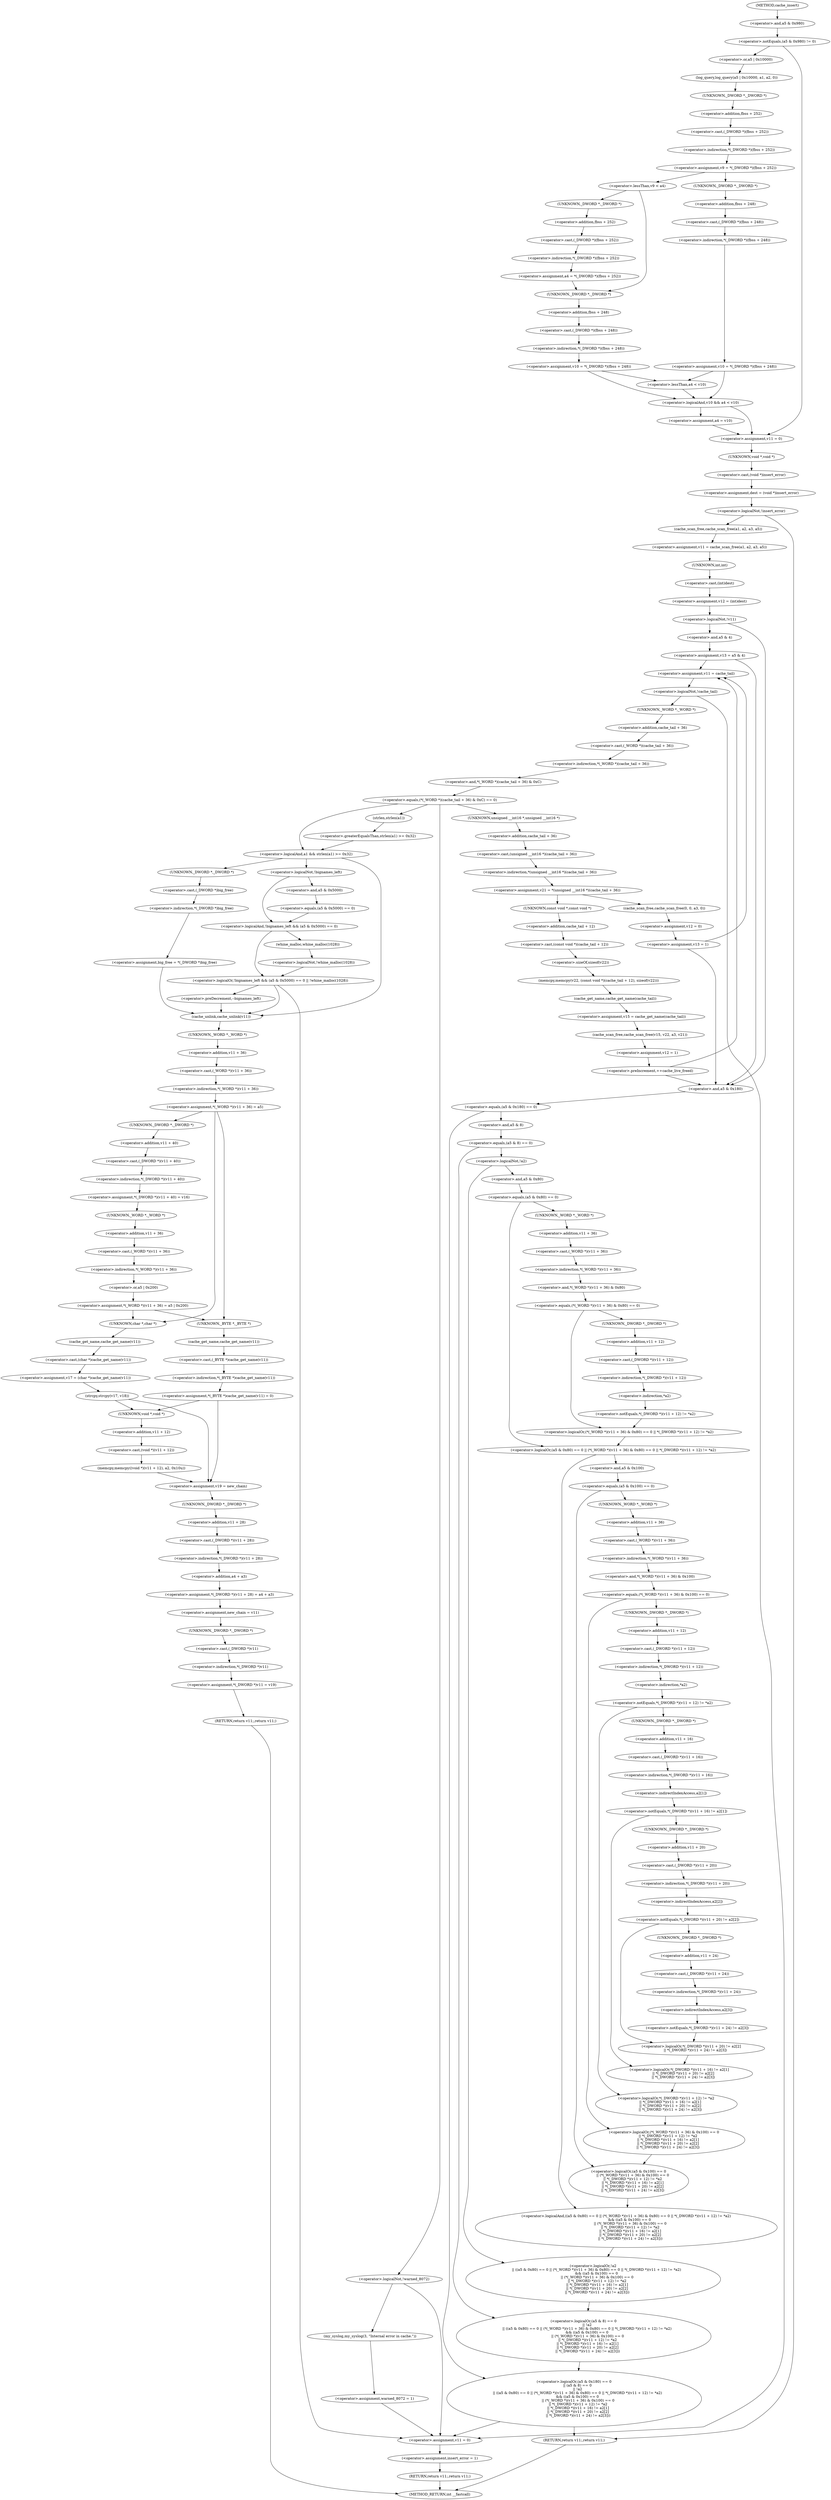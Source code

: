 digraph cache_insert {  
"1000135" [label = "(<operator>.notEquals,(a5 & 0x980) != 0)" ]
"1000136" [label = "(<operator>.and,a5 & 0x980)" ]
"1000141" [label = "(log_query,log_query(a5 | 0x10000, a1, a2, 0))" ]
"1000142" [label = "(<operator>.or,a5 | 0x10000)" ]
"1000148" [label = "(<operator>.assignment,v9 = *(_DWORD *)(fbss + 252))" ]
"1000150" [label = "(<operator>.indirection,*(_DWORD *)(fbss + 252))" ]
"1000151" [label = "(<operator>.cast,(_DWORD *)(fbss + 252))" ]
"1000152" [label = "(UNKNOWN,_DWORD *,_DWORD *)" ]
"1000153" [label = "(<operator>.addition,fbss + 252)" ]
"1000160" [label = "(<operator>.lessThan,v9 < a4)" ]
"1000163" [label = "(<operator>.assignment,a4 = *(_DWORD *)(fbss + 252))" ]
"1000165" [label = "(<operator>.indirection,*(_DWORD *)(fbss + 252))" ]
"1000166" [label = "(<operator>.cast,(_DWORD *)(fbss + 252))" ]
"1000167" [label = "(UNKNOWN,_DWORD *,_DWORD *)" ]
"1000168" [label = "(<operator>.addition,fbss + 252)" ]
"1000171" [label = "(<operator>.assignment,v10 = *(_DWORD *)(fbss + 248))" ]
"1000173" [label = "(<operator>.indirection,*(_DWORD *)(fbss + 248))" ]
"1000174" [label = "(<operator>.cast,(_DWORD *)(fbss + 248))" ]
"1000175" [label = "(UNKNOWN,_DWORD *,_DWORD *)" ]
"1000176" [label = "(<operator>.addition,fbss + 248)" ]
"1000181" [label = "(<operator>.assignment,v10 = *(_DWORD *)(fbss + 248))" ]
"1000183" [label = "(<operator>.indirection,*(_DWORD *)(fbss + 248))" ]
"1000184" [label = "(<operator>.cast,(_DWORD *)(fbss + 248))" ]
"1000185" [label = "(UNKNOWN,_DWORD *,_DWORD *)" ]
"1000186" [label = "(<operator>.addition,fbss + 248)" ]
"1000190" [label = "(<operator>.logicalAnd,v10 && a4 < v10)" ]
"1000192" [label = "(<operator>.lessThan,a4 < v10)" ]
"1000195" [label = "(<operator>.assignment,a4 = v10)" ]
"1000198" [label = "(<operator>.assignment,v11 = 0)" ]
"1000201" [label = "(<operator>.assignment,dest = (void *)insert_error)" ]
"1000203" [label = "(<operator>.cast,(void *)insert_error)" ]
"1000204" [label = "(UNKNOWN,void *,void *)" ]
"1000207" [label = "(<operator>.logicalNot,!insert_error)" ]
"1000210" [label = "(<operator>.assignment,v11 = cache_scan_free(a1, a2, a3, a5))" ]
"1000212" [label = "(cache_scan_free,cache_scan_free(a1, a2, a3, a5))" ]
"1000217" [label = "(<operator>.assignment,v12 = (int)dest)" ]
"1000219" [label = "(<operator>.cast,(int)dest)" ]
"1000220" [label = "(UNKNOWN,int,int)" ]
"1000223" [label = "(<operator>.logicalNot,!v11)" ]
"1000226" [label = "(<operator>.assignment,v13 = a5 & 4)" ]
"1000228" [label = "(<operator>.and,a5 & 4)" ]
"1000234" [label = "(<operator>.assignment,v11 = cache_tail)" ]
"1000238" [label = "(<operator>.logicalNot,!cache_tail)" ]
"1000242" [label = "(<operator>.equals,(*(_WORD *)(cache_tail + 36) & 0xC) == 0)" ]
"1000243" [label = "(<operator>.and,*(_WORD *)(cache_tail + 36) & 0xC)" ]
"1000244" [label = "(<operator>.indirection,*(_WORD *)(cache_tail + 36))" ]
"1000245" [label = "(<operator>.cast,(_WORD *)(cache_tail + 36))" ]
"1000246" [label = "(UNKNOWN,_WORD *,_WORD *)" ]
"1000247" [label = "(<operator>.addition,cache_tail + 36)" ]
"1000254" [label = "(<operator>.logicalAnd,a1 && strlen(a1) >= 0x32)" ]
"1000256" [label = "(<operator>.greaterEqualsThan,strlen(a1) >= 0x32)" ]
"1000257" [label = "(strlen,strlen(a1))" ]
"1000264" [label = "(<operator>.assignment,big_free = *(_DWORD *)big_free)" ]
"1000266" [label = "(<operator>.indirection,*(_DWORD *)big_free)" ]
"1000267" [label = "(<operator>.cast,(_DWORD *)big_free)" ]
"1000268" [label = "(UNKNOWN,_DWORD *,_DWORD *)" ]
"1000273" [label = "(<operator>.logicalOr,!bignames_left && (a5 & 0x5000) == 0 || !whine_malloc(1028))" ]
"1000274" [label = "(<operator>.logicalAnd,!bignames_left && (a5 & 0x5000) == 0)" ]
"1000275" [label = "(<operator>.logicalNot,!bignames_left)" ]
"1000277" [label = "(<operator>.equals,(a5 & 0x5000) == 0)" ]
"1000278" [label = "(<operator>.and,a5 & 0x5000)" ]
"1000282" [label = "(<operator>.logicalNot,!whine_malloc(1028))" ]
"1000283" [label = "(whine_malloc,whine_malloc(1028))" ]
"1000288" [label = "(<operator>.preDecrement,--bignames_left)" ]
"1000290" [label = "(cache_unlink,cache_unlink(v11))" ]
"1000292" [label = "(<operator>.assignment,*(_WORD *)(v11 + 36) = a5)" ]
"1000293" [label = "(<operator>.indirection,*(_WORD *)(v11 + 36))" ]
"1000294" [label = "(<operator>.cast,(_WORD *)(v11 + 36))" ]
"1000295" [label = "(UNKNOWN,_WORD *,_WORD *)" ]
"1000296" [label = "(<operator>.addition,v11 + 36)" ]
"1000303" [label = "(<operator>.assignment,*(_DWORD *)(v11 + 40) = v16)" ]
"1000304" [label = "(<operator>.indirection,*(_DWORD *)(v11 + 40))" ]
"1000305" [label = "(<operator>.cast,(_DWORD *)(v11 + 40))" ]
"1000306" [label = "(UNKNOWN,_DWORD *,_DWORD *)" ]
"1000307" [label = "(<operator>.addition,v11 + 40)" ]
"1000311" [label = "(<operator>.assignment,*(_WORD *)(v11 + 36) = a5 | 0x200)" ]
"1000312" [label = "(<operator>.indirection,*(_WORD *)(v11 + 36))" ]
"1000313" [label = "(<operator>.cast,(_WORD *)(v11 + 36))" ]
"1000314" [label = "(UNKNOWN,_WORD *,_WORD *)" ]
"1000315" [label = "(<operator>.addition,v11 + 36)" ]
"1000318" [label = "(<operator>.or,a5 | 0x200)" ]
"1000324" [label = "(<operator>.assignment,v17 = (char *)cache_get_name(v11))" ]
"1000326" [label = "(<operator>.cast,(char *)cache_get_name(v11))" ]
"1000327" [label = "(UNKNOWN,char *,char *)" ]
"1000328" [label = "(cache_get_name,cache_get_name(v11))" ]
"1000330" [label = "(strcpy,strcpy(v17, v18))" ]
"1000335" [label = "(<operator>.assignment,*(_BYTE *)cache_get_name(v11) = 0)" ]
"1000336" [label = "(<operator>.indirection,*(_BYTE *)cache_get_name(v11))" ]
"1000337" [label = "(<operator>.cast,(_BYTE *)cache_get_name(v11))" ]
"1000338" [label = "(UNKNOWN,_BYTE *,_BYTE *)" ]
"1000339" [label = "(cache_get_name,cache_get_name(v11))" ]
"1000344" [label = "(memcpy,memcpy((void *)(v11 + 12), a2, 0x10u))" ]
"1000345" [label = "(<operator>.cast,(void *)(v11 + 12))" ]
"1000346" [label = "(UNKNOWN,void *,void *)" ]
"1000347" [label = "(<operator>.addition,v11 + 12)" ]
"1000352" [label = "(<operator>.assignment,v19 = new_chain)" ]
"1000355" [label = "(<operator>.assignment,*(_DWORD *)(v11 + 28) = a4 + a3)" ]
"1000356" [label = "(<operator>.indirection,*(_DWORD *)(v11 + 28))" ]
"1000357" [label = "(<operator>.cast,(_DWORD *)(v11 + 28))" ]
"1000358" [label = "(UNKNOWN,_DWORD *,_DWORD *)" ]
"1000359" [label = "(<operator>.addition,v11 + 28)" ]
"1000362" [label = "(<operator>.addition,a4 + a3)" ]
"1000365" [label = "(<operator>.assignment,new_chain = v11)" ]
"1000368" [label = "(<operator>.assignment,*(_DWORD *)v11 = v19)" ]
"1000369" [label = "(<operator>.indirection,*(_DWORD *)v11)" ]
"1000370" [label = "(<operator>.cast,(_DWORD *)v11)" ]
"1000371" [label = "(UNKNOWN,_DWORD *,_DWORD *)" ]
"1000374" [label = "(RETURN,return v11;,return v11;)" ]
"1000380" [label = "(<operator>.logicalNot,!warned_8072)" ]
"1000383" [label = "(my_syslog,my_syslog(3, \"Internal error in cache.\"))" ]
"1000386" [label = "(<operator>.assignment,warned_8072 = 1)" ]
"1000390" [label = "(<operator>.assignment,v21 = *(unsigned __int16 *)(cache_tail + 36))" ]
"1000392" [label = "(<operator>.indirection,*(unsigned __int16 *)(cache_tail + 36))" ]
"1000393" [label = "(<operator>.cast,(unsigned __int16 *)(cache_tail + 36))" ]
"1000394" [label = "(UNKNOWN,unsigned __int16 *,unsigned __int16 *)" ]
"1000395" [label = "(<operator>.addition,cache_tail + 36)" ]
"1000401" [label = "(memcpy,memcpy(v22, (const void *)(cache_tail + 12), sizeof(v22)))" ]
"1000403" [label = "(<operator>.cast,(const void *)(cache_tail + 12))" ]
"1000404" [label = "(UNKNOWN,const void *,const void *)" ]
"1000405" [label = "(<operator>.addition,cache_tail + 12)" ]
"1000408" [label = "(<operator>.sizeOf,sizeof(v22))" ]
"1000410" [label = "(<operator>.assignment,v15 = cache_get_name(cache_tail))" ]
"1000412" [label = "(cache_get_name,cache_get_name(cache_tail))" ]
"1000414" [label = "(cache_scan_free,cache_scan_free(v15, v22, a3, v21))" ]
"1000419" [label = "(<operator>.assignment,v12 = 1)" ]
"1000422" [label = "(<operator>.preIncrement,++cache_live_freed)" ]
"1000426" [label = "(cache_scan_free,cache_scan_free(0, 0, a3, 0))" ]
"1000431" [label = "(<operator>.assignment,v12 = 0)" ]
"1000434" [label = "(<operator>.assignment,v13 = 1)" ]
"1000438" [label = "(<operator>.logicalOr,(a5 & 0x180) == 0\n      || (a5 & 8) == 0\n      || !a2\n      || ((a5 & 0x80) == 0 || (*(_WORD *)(v11 + 36) & 0x80) == 0 || *(_DWORD *)(v11 + 12) != *a2)\n      && ((a5 & 0x100) == 0\n       || (*(_WORD *)(v11 + 36) & 0x100) == 0\n       || *(_DWORD *)(v11 + 12) != *a2\n       || *(_DWORD *)(v11 + 16) != a2[1]\n       || *(_DWORD *)(v11 + 20) != a2[2]\n       || *(_DWORD *)(v11 + 24) != a2[3]))" ]
"1000439" [label = "(<operator>.equals,(a5 & 0x180) == 0)" ]
"1000440" [label = "(<operator>.and,a5 & 0x180)" ]
"1000444" [label = "(<operator>.logicalOr,(a5 & 8) == 0\n      || !a2\n      || ((a5 & 0x80) == 0 || (*(_WORD *)(v11 + 36) & 0x80) == 0 || *(_DWORD *)(v11 + 12) != *a2)\n      && ((a5 & 0x100) == 0\n       || (*(_WORD *)(v11 + 36) & 0x100) == 0\n       || *(_DWORD *)(v11 + 12) != *a2\n       || *(_DWORD *)(v11 + 16) != a2[1]\n       || *(_DWORD *)(v11 + 20) != a2[2]\n       || *(_DWORD *)(v11 + 24) != a2[3]))" ]
"1000445" [label = "(<operator>.equals,(a5 & 8) == 0)" ]
"1000446" [label = "(<operator>.and,a5 & 8)" ]
"1000450" [label = "(<operator>.logicalOr,!a2\n      || ((a5 & 0x80) == 0 || (*(_WORD *)(v11 + 36) & 0x80) == 0 || *(_DWORD *)(v11 + 12) != *a2)\n      && ((a5 & 0x100) == 0\n       || (*(_WORD *)(v11 + 36) & 0x100) == 0\n       || *(_DWORD *)(v11 + 12) != *a2\n       || *(_DWORD *)(v11 + 16) != a2[1]\n       || *(_DWORD *)(v11 + 20) != a2[2]\n       || *(_DWORD *)(v11 + 24) != a2[3]))" ]
"1000451" [label = "(<operator>.logicalNot,!a2)" ]
"1000453" [label = "(<operator>.logicalAnd,((a5 & 0x80) == 0 || (*(_WORD *)(v11 + 36) & 0x80) == 0 || *(_DWORD *)(v11 + 12) != *a2)\n      && ((a5 & 0x100) == 0\n       || (*(_WORD *)(v11 + 36) & 0x100) == 0\n       || *(_DWORD *)(v11 + 12) != *a2\n       || *(_DWORD *)(v11 + 16) != a2[1]\n       || *(_DWORD *)(v11 + 20) != a2[2]\n       || *(_DWORD *)(v11 + 24) != a2[3]))" ]
"1000454" [label = "(<operator>.logicalOr,(a5 & 0x80) == 0 || (*(_WORD *)(v11 + 36) & 0x80) == 0 || *(_DWORD *)(v11 + 12) != *a2)" ]
"1000455" [label = "(<operator>.equals,(a5 & 0x80) == 0)" ]
"1000456" [label = "(<operator>.and,a5 & 0x80)" ]
"1000460" [label = "(<operator>.logicalOr,(*(_WORD *)(v11 + 36) & 0x80) == 0 || *(_DWORD *)(v11 + 12) != *a2)" ]
"1000461" [label = "(<operator>.equals,(*(_WORD *)(v11 + 36) & 0x80) == 0)" ]
"1000462" [label = "(<operator>.and,*(_WORD *)(v11 + 36) & 0x80)" ]
"1000463" [label = "(<operator>.indirection,*(_WORD *)(v11 + 36))" ]
"1000464" [label = "(<operator>.cast,(_WORD *)(v11 + 36))" ]
"1000465" [label = "(UNKNOWN,_WORD *,_WORD *)" ]
"1000466" [label = "(<operator>.addition,v11 + 36)" ]
"1000471" [label = "(<operator>.notEquals,*(_DWORD *)(v11 + 12) != *a2)" ]
"1000472" [label = "(<operator>.indirection,*(_DWORD *)(v11 + 12))" ]
"1000473" [label = "(<operator>.cast,(_DWORD *)(v11 + 12))" ]
"1000474" [label = "(UNKNOWN,_DWORD *,_DWORD *)" ]
"1000475" [label = "(<operator>.addition,v11 + 12)" ]
"1000478" [label = "(<operator>.indirection,*a2)" ]
"1000480" [label = "(<operator>.logicalOr,(a5 & 0x100) == 0\n       || (*(_WORD *)(v11 + 36) & 0x100) == 0\n       || *(_DWORD *)(v11 + 12) != *a2\n       || *(_DWORD *)(v11 + 16) != a2[1]\n       || *(_DWORD *)(v11 + 20) != a2[2]\n       || *(_DWORD *)(v11 + 24) != a2[3])" ]
"1000481" [label = "(<operator>.equals,(a5 & 0x100) == 0)" ]
"1000482" [label = "(<operator>.and,a5 & 0x100)" ]
"1000486" [label = "(<operator>.logicalOr,(*(_WORD *)(v11 + 36) & 0x100) == 0\n       || *(_DWORD *)(v11 + 12) != *a2\n       || *(_DWORD *)(v11 + 16) != a2[1]\n       || *(_DWORD *)(v11 + 20) != a2[2]\n       || *(_DWORD *)(v11 + 24) != a2[3])" ]
"1000487" [label = "(<operator>.equals,(*(_WORD *)(v11 + 36) & 0x100) == 0)" ]
"1000488" [label = "(<operator>.and,*(_WORD *)(v11 + 36) & 0x100)" ]
"1000489" [label = "(<operator>.indirection,*(_WORD *)(v11 + 36))" ]
"1000490" [label = "(<operator>.cast,(_WORD *)(v11 + 36))" ]
"1000491" [label = "(UNKNOWN,_WORD *,_WORD *)" ]
"1000492" [label = "(<operator>.addition,v11 + 36)" ]
"1000497" [label = "(<operator>.logicalOr,*(_DWORD *)(v11 + 12) != *a2\n       || *(_DWORD *)(v11 + 16) != a2[1]\n       || *(_DWORD *)(v11 + 20) != a2[2]\n       || *(_DWORD *)(v11 + 24) != a2[3])" ]
"1000498" [label = "(<operator>.notEquals,*(_DWORD *)(v11 + 12) != *a2)" ]
"1000499" [label = "(<operator>.indirection,*(_DWORD *)(v11 + 12))" ]
"1000500" [label = "(<operator>.cast,(_DWORD *)(v11 + 12))" ]
"1000501" [label = "(UNKNOWN,_DWORD *,_DWORD *)" ]
"1000502" [label = "(<operator>.addition,v11 + 12)" ]
"1000505" [label = "(<operator>.indirection,*a2)" ]
"1000507" [label = "(<operator>.logicalOr,*(_DWORD *)(v11 + 16) != a2[1]\n       || *(_DWORD *)(v11 + 20) != a2[2]\n       || *(_DWORD *)(v11 + 24) != a2[3])" ]
"1000508" [label = "(<operator>.notEquals,*(_DWORD *)(v11 + 16) != a2[1])" ]
"1000509" [label = "(<operator>.indirection,*(_DWORD *)(v11 + 16))" ]
"1000510" [label = "(<operator>.cast,(_DWORD *)(v11 + 16))" ]
"1000511" [label = "(UNKNOWN,_DWORD *,_DWORD *)" ]
"1000512" [label = "(<operator>.addition,v11 + 16)" ]
"1000515" [label = "(<operator>.indirectIndexAccess,a2[1])" ]
"1000518" [label = "(<operator>.logicalOr,*(_DWORD *)(v11 + 20) != a2[2]\n       || *(_DWORD *)(v11 + 24) != a2[3])" ]
"1000519" [label = "(<operator>.notEquals,*(_DWORD *)(v11 + 20) != a2[2])" ]
"1000520" [label = "(<operator>.indirection,*(_DWORD *)(v11 + 20))" ]
"1000521" [label = "(<operator>.cast,(_DWORD *)(v11 + 20))" ]
"1000522" [label = "(UNKNOWN,_DWORD *,_DWORD *)" ]
"1000523" [label = "(<operator>.addition,v11 + 20)" ]
"1000526" [label = "(<operator>.indirectIndexAccess,a2[2])" ]
"1000529" [label = "(<operator>.notEquals,*(_DWORD *)(v11 + 24) != a2[3])" ]
"1000530" [label = "(<operator>.indirection,*(_DWORD *)(v11 + 24))" ]
"1000531" [label = "(<operator>.cast,(_DWORD *)(v11 + 24))" ]
"1000532" [label = "(UNKNOWN,_DWORD *,_DWORD *)" ]
"1000533" [label = "(<operator>.addition,v11 + 24)" ]
"1000536" [label = "(<operator>.indirectIndexAccess,a2[3])" ]
"1000541" [label = "(<operator>.assignment,v11 = 0)" ]
"1000544" [label = "(<operator>.assignment,insert_error = 1)" ]
"1000547" [label = "(RETURN,return v11;,return v11;)" ]
"1000549" [label = "(RETURN,return v11;,return v11;)" ]
"1000114" [label = "(METHOD,cache_insert)" ]
"1000551" [label = "(METHOD_RETURN,int __fastcall)" ]
  "1000135" -> "1000142" 
  "1000135" -> "1000198" 
  "1000136" -> "1000135" 
  "1000141" -> "1000152" 
  "1000142" -> "1000141" 
  "1000148" -> "1000160" 
  "1000148" -> "1000185" 
  "1000150" -> "1000148" 
  "1000151" -> "1000150" 
  "1000152" -> "1000153" 
  "1000153" -> "1000151" 
  "1000160" -> "1000167" 
  "1000160" -> "1000175" 
  "1000163" -> "1000175" 
  "1000165" -> "1000163" 
  "1000166" -> "1000165" 
  "1000167" -> "1000168" 
  "1000168" -> "1000166" 
  "1000171" -> "1000190" 
  "1000171" -> "1000192" 
  "1000173" -> "1000171" 
  "1000174" -> "1000173" 
  "1000175" -> "1000176" 
  "1000176" -> "1000174" 
  "1000181" -> "1000190" 
  "1000181" -> "1000192" 
  "1000183" -> "1000181" 
  "1000184" -> "1000183" 
  "1000185" -> "1000186" 
  "1000186" -> "1000184" 
  "1000190" -> "1000195" 
  "1000190" -> "1000198" 
  "1000192" -> "1000190" 
  "1000195" -> "1000198" 
  "1000198" -> "1000204" 
  "1000201" -> "1000207" 
  "1000203" -> "1000201" 
  "1000204" -> "1000203" 
  "1000207" -> "1000212" 
  "1000207" -> "1000549" 
  "1000210" -> "1000220" 
  "1000212" -> "1000210" 
  "1000217" -> "1000223" 
  "1000219" -> "1000217" 
  "1000220" -> "1000219" 
  "1000223" -> "1000228" 
  "1000223" -> "1000440" 
  "1000226" -> "1000234" 
  "1000226" -> "1000440" 
  "1000228" -> "1000226" 
  "1000234" -> "1000238" 
  "1000238" -> "1000246" 
  "1000238" -> "1000541" 
  "1000242" -> "1000254" 
  "1000242" -> "1000257" 
  "1000242" -> "1000380" 
  "1000242" -> "1000394" 
  "1000243" -> "1000242" 
  "1000244" -> "1000243" 
  "1000245" -> "1000244" 
  "1000246" -> "1000247" 
  "1000247" -> "1000245" 
  "1000254" -> "1000268" 
  "1000254" -> "1000275" 
  "1000254" -> "1000290" 
  "1000256" -> "1000254" 
  "1000257" -> "1000256" 
  "1000264" -> "1000290" 
  "1000266" -> "1000264" 
  "1000267" -> "1000266" 
  "1000268" -> "1000267" 
  "1000273" -> "1000541" 
  "1000273" -> "1000288" 
  "1000273" -> "1000290" 
  "1000274" -> "1000273" 
  "1000274" -> "1000283" 
  "1000275" -> "1000274" 
  "1000275" -> "1000278" 
  "1000277" -> "1000274" 
  "1000278" -> "1000277" 
  "1000282" -> "1000273" 
  "1000283" -> "1000282" 
  "1000288" -> "1000290" 
  "1000290" -> "1000295" 
  "1000292" -> "1000306" 
  "1000292" -> "1000338" 
  "1000292" -> "1000327" 
  "1000293" -> "1000292" 
  "1000294" -> "1000293" 
  "1000295" -> "1000296" 
  "1000296" -> "1000294" 
  "1000303" -> "1000314" 
  "1000304" -> "1000303" 
  "1000305" -> "1000304" 
  "1000306" -> "1000307" 
  "1000307" -> "1000305" 
  "1000311" -> "1000338" 
  "1000311" -> "1000327" 
  "1000312" -> "1000318" 
  "1000313" -> "1000312" 
  "1000314" -> "1000315" 
  "1000315" -> "1000313" 
  "1000318" -> "1000311" 
  "1000324" -> "1000330" 
  "1000326" -> "1000324" 
  "1000327" -> "1000328" 
  "1000328" -> "1000326" 
  "1000330" -> "1000346" 
  "1000330" -> "1000352" 
  "1000335" -> "1000346" 
  "1000335" -> "1000352" 
  "1000336" -> "1000335" 
  "1000337" -> "1000336" 
  "1000338" -> "1000339" 
  "1000339" -> "1000337" 
  "1000344" -> "1000352" 
  "1000345" -> "1000344" 
  "1000346" -> "1000347" 
  "1000347" -> "1000345" 
  "1000352" -> "1000358" 
  "1000355" -> "1000365" 
  "1000356" -> "1000362" 
  "1000357" -> "1000356" 
  "1000358" -> "1000359" 
  "1000359" -> "1000357" 
  "1000362" -> "1000355" 
  "1000365" -> "1000371" 
  "1000368" -> "1000374" 
  "1000369" -> "1000368" 
  "1000370" -> "1000369" 
  "1000371" -> "1000370" 
  "1000374" -> "1000551" 
  "1000380" -> "1000383" 
  "1000380" -> "1000541" 
  "1000383" -> "1000386" 
  "1000386" -> "1000541" 
  "1000390" -> "1000404" 
  "1000390" -> "1000426" 
  "1000392" -> "1000390" 
  "1000393" -> "1000392" 
  "1000394" -> "1000395" 
  "1000395" -> "1000393" 
  "1000401" -> "1000412" 
  "1000403" -> "1000408" 
  "1000404" -> "1000405" 
  "1000405" -> "1000403" 
  "1000408" -> "1000401" 
  "1000410" -> "1000414" 
  "1000412" -> "1000410" 
  "1000414" -> "1000419" 
  "1000419" -> "1000422" 
  "1000422" -> "1000234" 
  "1000422" -> "1000440" 
  "1000426" -> "1000431" 
  "1000431" -> "1000434" 
  "1000434" -> "1000234" 
  "1000434" -> "1000440" 
  "1000438" -> "1000541" 
  "1000438" -> "1000549" 
  "1000439" -> "1000438" 
  "1000439" -> "1000446" 
  "1000440" -> "1000439" 
  "1000444" -> "1000438" 
  "1000445" -> "1000444" 
  "1000445" -> "1000451" 
  "1000446" -> "1000445" 
  "1000450" -> "1000444" 
  "1000451" -> "1000450" 
  "1000451" -> "1000456" 
  "1000453" -> "1000450" 
  "1000454" -> "1000453" 
  "1000454" -> "1000482" 
  "1000455" -> "1000465" 
  "1000455" -> "1000454" 
  "1000456" -> "1000455" 
  "1000460" -> "1000454" 
  "1000461" -> "1000474" 
  "1000461" -> "1000460" 
  "1000462" -> "1000461" 
  "1000463" -> "1000462" 
  "1000464" -> "1000463" 
  "1000465" -> "1000466" 
  "1000466" -> "1000464" 
  "1000471" -> "1000460" 
  "1000472" -> "1000478" 
  "1000473" -> "1000472" 
  "1000474" -> "1000475" 
  "1000475" -> "1000473" 
  "1000478" -> "1000471" 
  "1000480" -> "1000453" 
  "1000481" -> "1000491" 
  "1000481" -> "1000480" 
  "1000482" -> "1000481" 
  "1000486" -> "1000480" 
  "1000487" -> "1000501" 
  "1000487" -> "1000486" 
  "1000488" -> "1000487" 
  "1000489" -> "1000488" 
  "1000490" -> "1000489" 
  "1000491" -> "1000492" 
  "1000492" -> "1000490" 
  "1000497" -> "1000486" 
  "1000498" -> "1000511" 
  "1000498" -> "1000497" 
  "1000499" -> "1000505" 
  "1000500" -> "1000499" 
  "1000501" -> "1000502" 
  "1000502" -> "1000500" 
  "1000505" -> "1000498" 
  "1000507" -> "1000497" 
  "1000508" -> "1000522" 
  "1000508" -> "1000507" 
  "1000509" -> "1000515" 
  "1000510" -> "1000509" 
  "1000511" -> "1000512" 
  "1000512" -> "1000510" 
  "1000515" -> "1000508" 
  "1000518" -> "1000507" 
  "1000519" -> "1000532" 
  "1000519" -> "1000518" 
  "1000520" -> "1000526" 
  "1000521" -> "1000520" 
  "1000522" -> "1000523" 
  "1000523" -> "1000521" 
  "1000526" -> "1000519" 
  "1000529" -> "1000518" 
  "1000530" -> "1000536" 
  "1000531" -> "1000530" 
  "1000532" -> "1000533" 
  "1000533" -> "1000531" 
  "1000536" -> "1000529" 
  "1000541" -> "1000544" 
  "1000544" -> "1000547" 
  "1000547" -> "1000551" 
  "1000549" -> "1000551" 
  "1000114" -> "1000136" 
}
